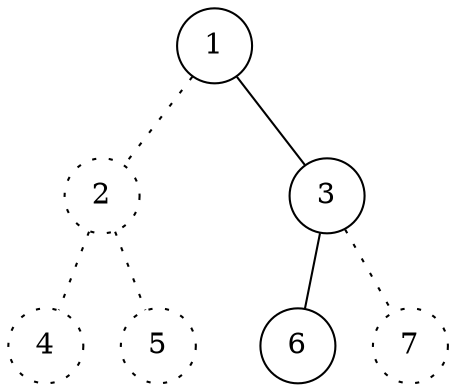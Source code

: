 graph g {
    node[shape=circle fixedsize=true style=filled fillcolor=white colorscheme=accent8 ];
    1--2[style=dotted];
    1--x[style=invis];
    1--3;
    2--4[style=dotted];
    2--5[style=dotted];
    3--6;
    3--7[style=dotted];
    x[style=invis];
    2,4,5,7[style=dotted];
}
